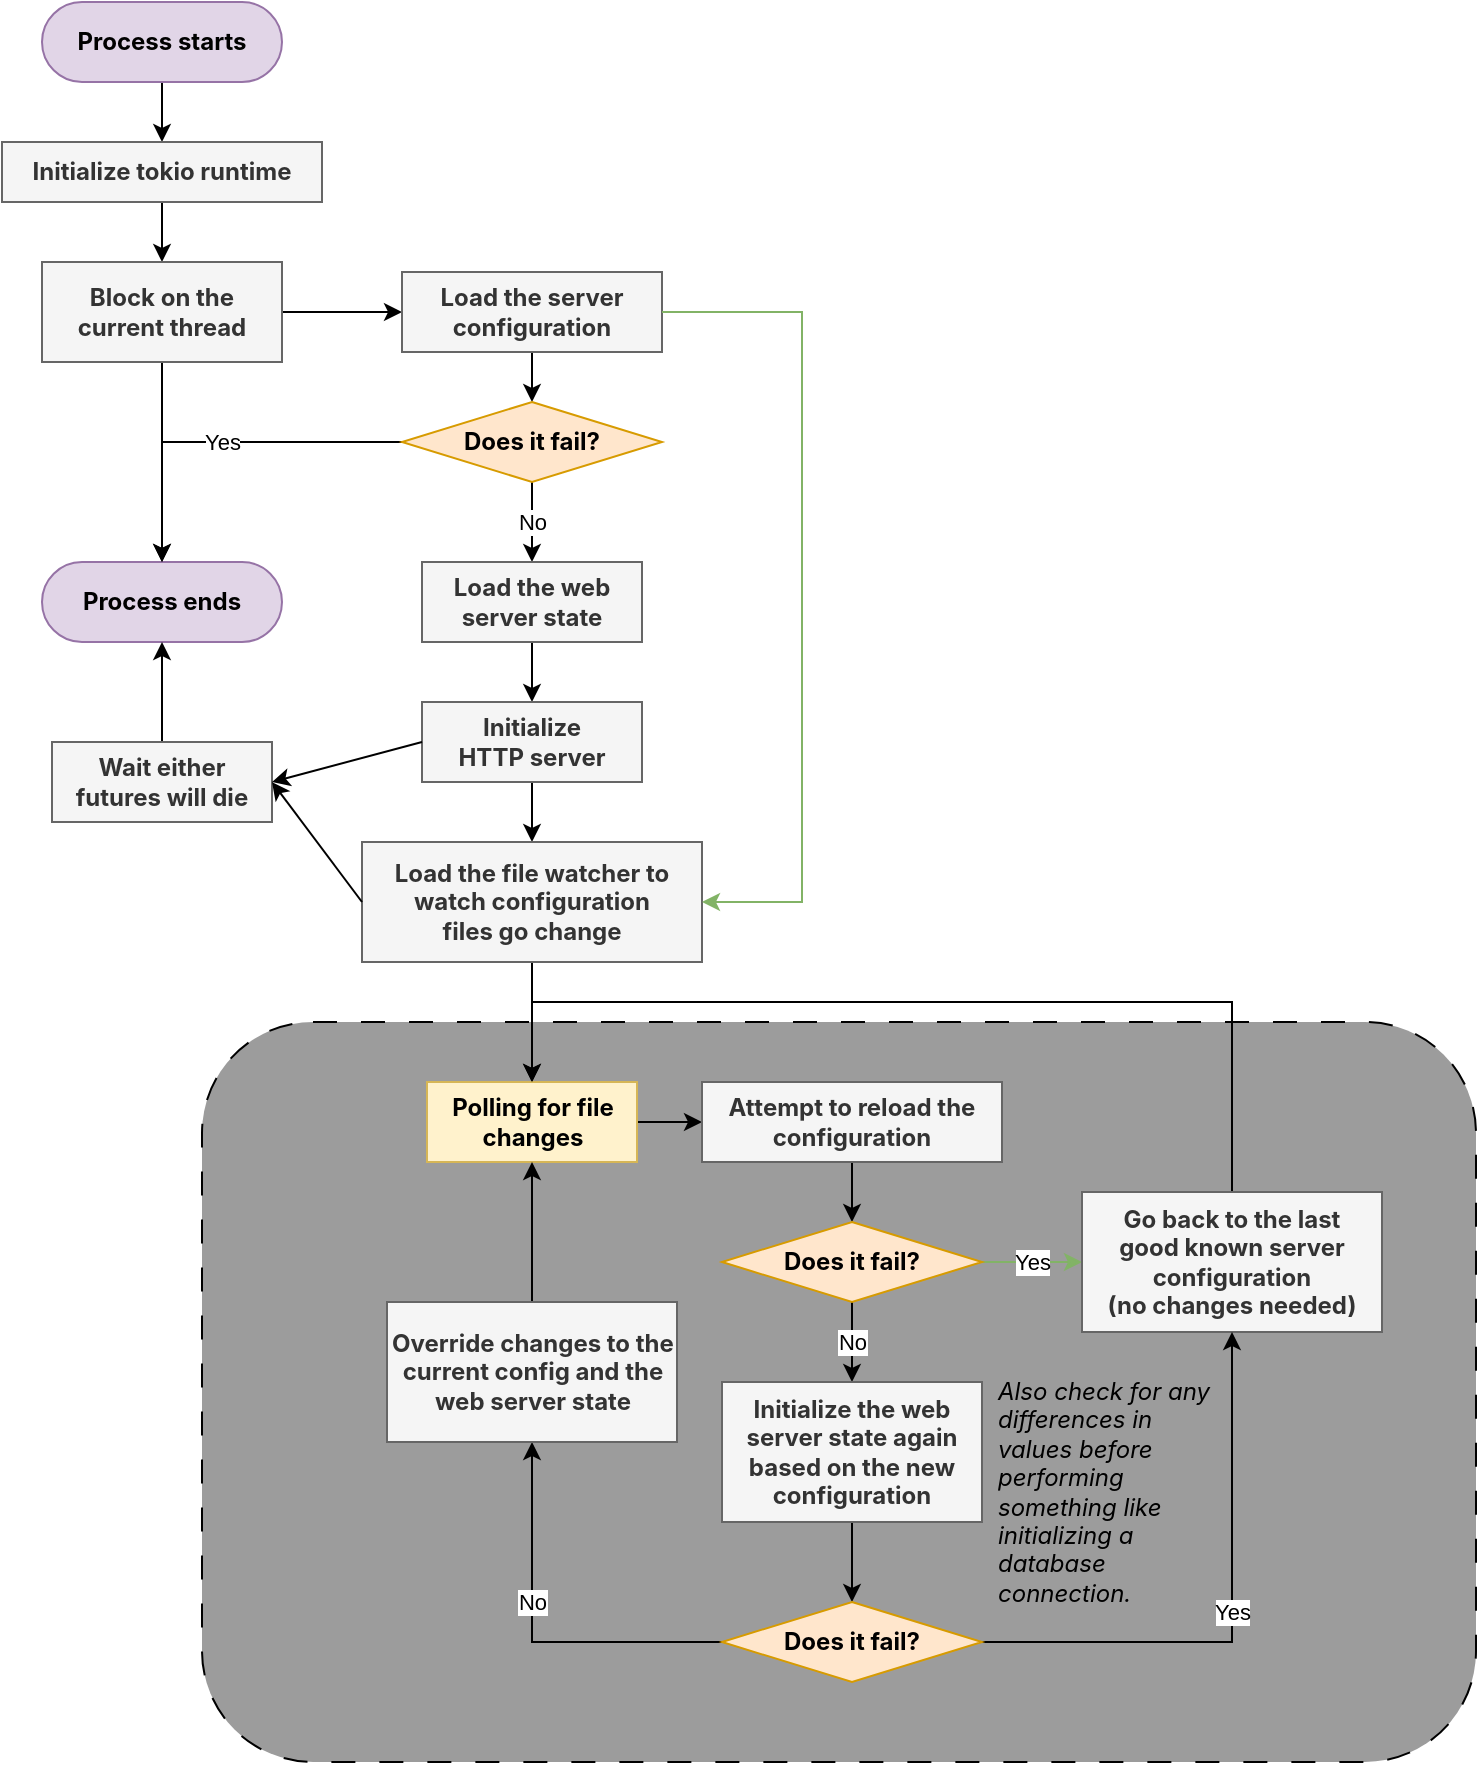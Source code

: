 <mxfile version="21.7.5" type="device">
  <diagram name="Page-1" id="f6jfhzUsneAoFCPYi3nQ">
    <mxGraphModel dx="724" dy="428" grid="1" gridSize="10" guides="1" tooltips="1" connect="1" arrows="1" fold="1" page="1" pageScale="1" pageWidth="850" pageHeight="1100" math="0" shadow="0">
      <root>
        <mxCell id="0" />
        <mxCell id="1" parent="0" />
        <mxCell id="-T557ddgfVeO_1EBiRb3-45" value="" style="rounded=1;whiteSpace=wrap;html=1;fillColor=#9C9C9C;dashed=1;dashPattern=12 12;" vertex="1" parent="1">
          <mxGeometry x="130" y="550" width="637" height="370" as="geometry" />
        </mxCell>
        <mxCell id="-T557ddgfVeO_1EBiRb3-5" style="edgeStyle=orthogonalEdgeStyle;rounded=0;orthogonalLoop=1;jettySize=auto;html=1;entryX=0.5;entryY=0;entryDx=0;entryDy=0;" edge="1" parent="1" source="-T557ddgfVeO_1EBiRb3-1" target="-T557ddgfVeO_1EBiRb3-4">
          <mxGeometry relative="1" as="geometry" />
        </mxCell>
        <mxCell id="-T557ddgfVeO_1EBiRb3-1" value="&lt;b&gt;Process starts&lt;/b&gt;" style="rounded=1;whiteSpace=wrap;html=1;fillColor=#e1d5e7;strokeColor=#9673a6;fontColor=#000000;arcSize=50;fontFamily=Inter;" vertex="1" parent="1">
          <mxGeometry x="50" y="40" width="120" height="40" as="geometry" />
        </mxCell>
        <mxCell id="-T557ddgfVeO_1EBiRb3-3" value="&lt;b&gt;Process ends&lt;/b&gt;" style="rounded=1;whiteSpace=wrap;html=1;fillColor=#e1d5e7;strokeColor=#9673a6;fontColor=#000000;arcSize=50;fontFamily=Inter;" vertex="1" parent="1">
          <mxGeometry x="50" y="320" width="120" height="40" as="geometry" />
        </mxCell>
        <mxCell id="-T557ddgfVeO_1EBiRb3-7" style="edgeStyle=orthogonalEdgeStyle;rounded=0;orthogonalLoop=1;jettySize=auto;html=1;entryX=0.5;entryY=0;entryDx=0;entryDy=0;" edge="1" parent="1" source="-T557ddgfVeO_1EBiRb3-4" target="-T557ddgfVeO_1EBiRb3-6">
          <mxGeometry relative="1" as="geometry" />
        </mxCell>
        <mxCell id="-T557ddgfVeO_1EBiRb3-4" value="Initialize tokio runtime" style="rounded=0;whiteSpace=wrap;html=1;fillColor=#f5f5f5;fontColor=#333333;strokeColor=#666666;fontFamily=Inter;fontStyle=1" vertex="1" parent="1">
          <mxGeometry x="30" y="110" width="160" height="30" as="geometry" />
        </mxCell>
        <mxCell id="-T557ddgfVeO_1EBiRb3-8" style="edgeStyle=orthogonalEdgeStyle;rounded=0;orthogonalLoop=1;jettySize=auto;html=1;entryX=0.5;entryY=0;entryDx=0;entryDy=0;" edge="1" parent="1" source="-T557ddgfVeO_1EBiRb3-6" target="-T557ddgfVeO_1EBiRb3-3">
          <mxGeometry relative="1" as="geometry" />
        </mxCell>
        <mxCell id="-T557ddgfVeO_1EBiRb3-10" style="edgeStyle=orthogonalEdgeStyle;rounded=0;orthogonalLoop=1;jettySize=auto;html=1;entryX=0;entryY=0.5;entryDx=0;entryDy=0;" edge="1" parent="1" source="-T557ddgfVeO_1EBiRb3-6" target="-T557ddgfVeO_1EBiRb3-9">
          <mxGeometry relative="1" as="geometry" />
        </mxCell>
        <mxCell id="-T557ddgfVeO_1EBiRb3-6" value="Block on the current thread" style="rounded=0;whiteSpace=wrap;html=1;fillColor=#f5f5f5;fontColor=#333333;strokeColor=#666666;fontFamily=Inter;fontStyle=1" vertex="1" parent="1">
          <mxGeometry x="50" y="170" width="120" height="50" as="geometry" />
        </mxCell>
        <mxCell id="-T557ddgfVeO_1EBiRb3-13" style="edgeStyle=orthogonalEdgeStyle;rounded=0;orthogonalLoop=1;jettySize=auto;html=1;entryX=0.5;entryY=0;entryDx=0;entryDy=0;" edge="1" parent="1" source="-T557ddgfVeO_1EBiRb3-9" target="-T557ddgfVeO_1EBiRb3-11">
          <mxGeometry relative="1" as="geometry" />
        </mxCell>
        <mxCell id="-T557ddgfVeO_1EBiRb3-9" value="Load the server configuration" style="rounded=0;whiteSpace=wrap;html=1;fillColor=#f5f5f5;fontColor=#333333;strokeColor=#666666;fontFamily=Inter;fontStyle=1" vertex="1" parent="1">
          <mxGeometry x="230" y="175" width="130" height="40" as="geometry" />
        </mxCell>
        <mxCell id="-T557ddgfVeO_1EBiRb3-12" value="Yes" style="edgeStyle=orthogonalEdgeStyle;rounded=0;orthogonalLoop=1;jettySize=auto;html=1;entryX=0.5;entryY=0;entryDx=0;entryDy=0;" edge="1" parent="1" source="-T557ddgfVeO_1EBiRb3-11" target="-T557ddgfVeO_1EBiRb3-3">
          <mxGeometry relative="1" as="geometry" />
        </mxCell>
        <mxCell id="-T557ddgfVeO_1EBiRb3-15" value="No" style="edgeStyle=orthogonalEdgeStyle;rounded=0;orthogonalLoop=1;jettySize=auto;html=1;entryX=0.5;entryY=0;entryDx=0;entryDy=0;" edge="1" parent="1" source="-T557ddgfVeO_1EBiRb3-11" target="-T557ddgfVeO_1EBiRb3-14">
          <mxGeometry relative="1" as="geometry" />
        </mxCell>
        <mxCell id="-T557ddgfVeO_1EBiRb3-11" value="Does it fail?" style="rhombus;whiteSpace=wrap;html=1;fontFamily=Inter;fontStyle=1;fillColor=#ffe6cc;strokeColor=#d79b00;" vertex="1" parent="1">
          <mxGeometry x="230" y="240" width="130" height="40" as="geometry" />
        </mxCell>
        <mxCell id="-T557ddgfVeO_1EBiRb3-18" style="edgeStyle=orthogonalEdgeStyle;rounded=0;orthogonalLoop=1;jettySize=auto;html=1;entryX=0.5;entryY=0;entryDx=0;entryDy=0;" edge="1" parent="1" source="-T557ddgfVeO_1EBiRb3-14" target="-T557ddgfVeO_1EBiRb3-17">
          <mxGeometry relative="1" as="geometry" />
        </mxCell>
        <mxCell id="-T557ddgfVeO_1EBiRb3-14" value="Load the web server state" style="rounded=0;whiteSpace=wrap;html=1;fillColor=#f5f5f5;fontColor=#333333;strokeColor=#666666;fontFamily=Inter;fontStyle=1" vertex="1" parent="1">
          <mxGeometry x="240" y="320" width="110" height="40" as="geometry" />
        </mxCell>
        <mxCell id="-T557ddgfVeO_1EBiRb3-21" style="edgeStyle=orthogonalEdgeStyle;rounded=0;orthogonalLoop=1;jettySize=auto;html=1;entryX=0.5;entryY=0;entryDx=0;entryDy=0;" edge="1" parent="1" source="-T557ddgfVeO_1EBiRb3-17" target="-T557ddgfVeO_1EBiRb3-20">
          <mxGeometry relative="1" as="geometry" />
        </mxCell>
        <mxCell id="-T557ddgfVeO_1EBiRb3-17" value="Initialize&lt;br&gt;HTTP server" style="rounded=0;whiteSpace=wrap;html=1;fillColor=#f5f5f5;fontColor=#333333;strokeColor=#666666;fontFamily=Inter;fontStyle=1" vertex="1" parent="1">
          <mxGeometry x="240" y="390" width="110" height="40" as="geometry" />
        </mxCell>
        <mxCell id="-T557ddgfVeO_1EBiRb3-25" style="edgeStyle=orthogonalEdgeStyle;rounded=0;orthogonalLoop=1;jettySize=auto;html=1;entryX=0.5;entryY=1;entryDx=0;entryDy=0;" edge="1" parent="1" source="-T557ddgfVeO_1EBiRb3-19" target="-T557ddgfVeO_1EBiRb3-3">
          <mxGeometry relative="1" as="geometry" />
        </mxCell>
        <mxCell id="-T557ddgfVeO_1EBiRb3-19" value="Wait either futures will die" style="rounded=0;whiteSpace=wrap;html=1;fillColor=#f5f5f5;fontColor=#333333;strokeColor=#666666;fontFamily=Inter;fontStyle=1" vertex="1" parent="1">
          <mxGeometry x="55" y="410" width="110" height="40" as="geometry" />
        </mxCell>
        <mxCell id="-T557ddgfVeO_1EBiRb3-28" style="edgeStyle=orthogonalEdgeStyle;rounded=0;orthogonalLoop=1;jettySize=auto;html=1;entryX=0.5;entryY=0;entryDx=0;entryDy=0;" edge="1" parent="1" source="-T557ddgfVeO_1EBiRb3-20" target="-T557ddgfVeO_1EBiRb3-27">
          <mxGeometry relative="1" as="geometry" />
        </mxCell>
        <mxCell id="-T557ddgfVeO_1EBiRb3-20" value="Load the file watcher to watch configuration&lt;br&gt;files go change" style="rounded=0;whiteSpace=wrap;html=1;fillColor=#f5f5f5;fontColor=#333333;strokeColor=#666666;fontFamily=Inter;fontStyle=1" vertex="1" parent="1">
          <mxGeometry x="210" y="460" width="170" height="60" as="geometry" />
        </mxCell>
        <mxCell id="-T557ddgfVeO_1EBiRb3-22" value="" style="endArrow=classic;html=1;rounded=0;exitX=0;exitY=0.5;exitDx=0;exitDy=0;entryX=1;entryY=0.5;entryDx=0;entryDy=0;" edge="1" parent="1" source="-T557ddgfVeO_1EBiRb3-17" target="-T557ddgfVeO_1EBiRb3-19">
          <mxGeometry width="50" height="50" relative="1" as="geometry">
            <mxPoint x="420" y="410" as="sourcePoint" />
            <mxPoint x="470" y="360" as="targetPoint" />
          </mxGeometry>
        </mxCell>
        <mxCell id="-T557ddgfVeO_1EBiRb3-23" value="" style="endArrow=classic;html=1;rounded=0;entryX=1;entryY=0.5;entryDx=0;entryDy=0;exitX=0;exitY=0.5;exitDx=0;exitDy=0;" edge="1" parent="1" source="-T557ddgfVeO_1EBiRb3-20" target="-T557ddgfVeO_1EBiRb3-19">
          <mxGeometry width="50" height="50" relative="1" as="geometry">
            <mxPoint x="380" y="490" as="sourcePoint" />
            <mxPoint x="435" y="430" as="targetPoint" />
          </mxGeometry>
        </mxCell>
        <mxCell id="-T557ddgfVeO_1EBiRb3-26" value="" style="endArrow=classic;html=1;rounded=0;exitX=1;exitY=0.5;exitDx=0;exitDy=0;entryX=1;entryY=0.5;entryDx=0;entryDy=0;fillColor=#d5e8d4;strokeColor=#82b366;" edge="1" parent="1" source="-T557ddgfVeO_1EBiRb3-9" target="-T557ddgfVeO_1EBiRb3-20">
          <mxGeometry width="50" height="50" relative="1" as="geometry">
            <mxPoint x="410" y="250" as="sourcePoint" />
            <mxPoint x="460" y="200" as="targetPoint" />
            <Array as="points">
              <mxPoint x="430" y="195" />
              <mxPoint x="430" y="490" />
            </Array>
          </mxGeometry>
        </mxCell>
        <mxCell id="-T557ddgfVeO_1EBiRb3-30" style="edgeStyle=orthogonalEdgeStyle;rounded=0;orthogonalLoop=1;jettySize=auto;html=1;entryX=0;entryY=0.5;entryDx=0;entryDy=0;" edge="1" parent="1" source="-T557ddgfVeO_1EBiRb3-27" target="-T557ddgfVeO_1EBiRb3-29">
          <mxGeometry relative="1" as="geometry" />
        </mxCell>
        <mxCell id="-T557ddgfVeO_1EBiRb3-27" value="Polling for file changes" style="rounded=0;whiteSpace=wrap;html=1;fillColor=#fff2cc;strokeColor=#d6b656;fontFamily=Inter;fontStyle=1" vertex="1" parent="1">
          <mxGeometry x="242.5" y="580" width="105" height="40" as="geometry" />
        </mxCell>
        <mxCell id="-T557ddgfVeO_1EBiRb3-32" style="edgeStyle=orthogonalEdgeStyle;rounded=0;orthogonalLoop=1;jettySize=auto;html=1;entryX=0.5;entryY=0;entryDx=0;entryDy=0;" edge="1" parent="1" source="-T557ddgfVeO_1EBiRb3-29" target="-T557ddgfVeO_1EBiRb3-31">
          <mxGeometry relative="1" as="geometry" />
        </mxCell>
        <mxCell id="-T557ddgfVeO_1EBiRb3-29" value="Attempt to reload the&lt;br&gt;configuration" style="rounded=0;whiteSpace=wrap;html=1;fillColor=#f5f5f5;fontColor=#333333;strokeColor=#666666;fontFamily=Inter;fontStyle=1" vertex="1" parent="1">
          <mxGeometry x="380" y="580" width="150" height="40" as="geometry" />
        </mxCell>
        <mxCell id="-T557ddgfVeO_1EBiRb3-34" value="Yes" style="edgeStyle=orthogonalEdgeStyle;rounded=0;orthogonalLoop=1;jettySize=auto;html=1;entryX=0;entryY=0.5;entryDx=0;entryDy=0;fillColor=#d5e8d4;strokeColor=#82b366;" edge="1" parent="1" source="-T557ddgfVeO_1EBiRb3-31" target="-T557ddgfVeO_1EBiRb3-33">
          <mxGeometry relative="1" as="geometry" />
        </mxCell>
        <mxCell id="-T557ddgfVeO_1EBiRb3-37" value="No" style="edgeStyle=orthogonalEdgeStyle;rounded=0;orthogonalLoop=1;jettySize=auto;html=1;entryX=0.5;entryY=0;entryDx=0;entryDy=0;" edge="1" parent="1" source="-T557ddgfVeO_1EBiRb3-31" target="-T557ddgfVeO_1EBiRb3-36">
          <mxGeometry relative="1" as="geometry" />
        </mxCell>
        <mxCell id="-T557ddgfVeO_1EBiRb3-31" value="Does it fail?" style="rhombus;whiteSpace=wrap;html=1;fontFamily=Inter;fontStyle=1;fillColor=#ffe6cc;strokeColor=#d79b00;" vertex="1" parent="1">
          <mxGeometry x="390" y="650" width="130" height="40" as="geometry" />
        </mxCell>
        <mxCell id="-T557ddgfVeO_1EBiRb3-35" style="edgeStyle=orthogonalEdgeStyle;rounded=0;orthogonalLoop=1;jettySize=auto;html=1;entryX=0.5;entryY=0;entryDx=0;entryDy=0;" edge="1" parent="1" source="-T557ddgfVeO_1EBiRb3-33" target="-T557ddgfVeO_1EBiRb3-27">
          <mxGeometry relative="1" as="geometry">
            <Array as="points">
              <mxPoint x="645" y="540" />
              <mxPoint x="295" y="540" />
            </Array>
          </mxGeometry>
        </mxCell>
        <mxCell id="-T557ddgfVeO_1EBiRb3-33" value="Go back to the last&lt;br&gt;good known server&lt;br&gt;configuration&lt;br&gt;(no changes needed)" style="rounded=0;whiteSpace=wrap;html=1;fillColor=#f5f5f5;fontColor=#333333;strokeColor=#666666;fontFamily=Inter;fontStyle=1" vertex="1" parent="1">
          <mxGeometry x="570" y="635" width="150" height="70" as="geometry" />
        </mxCell>
        <mxCell id="-T557ddgfVeO_1EBiRb3-39" style="edgeStyle=orthogonalEdgeStyle;rounded=0;orthogonalLoop=1;jettySize=auto;html=1;entryX=0.5;entryY=0;entryDx=0;entryDy=0;" edge="1" parent="1" source="-T557ddgfVeO_1EBiRb3-36" target="-T557ddgfVeO_1EBiRb3-38">
          <mxGeometry relative="1" as="geometry" />
        </mxCell>
        <mxCell id="-T557ddgfVeO_1EBiRb3-36" value="Initialize the web&lt;br&gt;server state again&lt;br&gt;based on the new&lt;br&gt;configuration" style="rounded=0;whiteSpace=wrap;html=1;fillColor=#f5f5f5;fontColor=#333333;strokeColor=#666666;fontFamily=Inter;fontStyle=1" vertex="1" parent="1">
          <mxGeometry x="390" y="730" width="130" height="70" as="geometry" />
        </mxCell>
        <mxCell id="-T557ddgfVeO_1EBiRb3-41" value="Yes" style="edgeStyle=orthogonalEdgeStyle;rounded=0;orthogonalLoop=1;jettySize=auto;html=1;entryX=0.5;entryY=1;entryDx=0;entryDy=0;" edge="1" parent="1" source="-T557ddgfVeO_1EBiRb3-38" target="-T557ddgfVeO_1EBiRb3-33">
          <mxGeometry relative="1" as="geometry" />
        </mxCell>
        <mxCell id="-T557ddgfVeO_1EBiRb3-43" value="No" style="edgeStyle=orthogonalEdgeStyle;rounded=0;orthogonalLoop=1;jettySize=auto;html=1;entryX=0.5;entryY=1;entryDx=0;entryDy=0;" edge="1" parent="1" source="-T557ddgfVeO_1EBiRb3-38" target="-T557ddgfVeO_1EBiRb3-42">
          <mxGeometry x="0.179" relative="1" as="geometry">
            <mxPoint as="offset" />
          </mxGeometry>
        </mxCell>
        <mxCell id="-T557ddgfVeO_1EBiRb3-38" value="Does it fail?" style="rhombus;whiteSpace=wrap;html=1;fontFamily=Inter;fontStyle=1;fillColor=#ffe6cc;strokeColor=#d79b00;" vertex="1" parent="1">
          <mxGeometry x="390" y="840" width="130" height="40" as="geometry" />
        </mxCell>
        <mxCell id="-T557ddgfVeO_1EBiRb3-40" value="Also check for any differences in values before performing something like initializing a database connection." style="text;html=1;strokeColor=none;fillColor=#9C9C9C;align=left;verticalAlign=middle;whiteSpace=wrap;rounded=0;fontStyle=2;fontFamily=Inter;" vertex="1" parent="1">
          <mxGeometry x="526" y="750" width="110" height="70" as="geometry" />
        </mxCell>
        <mxCell id="-T557ddgfVeO_1EBiRb3-44" style="edgeStyle=orthogonalEdgeStyle;rounded=0;orthogonalLoop=1;jettySize=auto;html=1;entryX=0.5;entryY=1;entryDx=0;entryDy=0;" edge="1" parent="1" source="-T557ddgfVeO_1EBiRb3-42" target="-T557ddgfVeO_1EBiRb3-27">
          <mxGeometry relative="1" as="geometry" />
        </mxCell>
        <mxCell id="-T557ddgfVeO_1EBiRb3-42" value="Override changes to the current config and the web server state" style="rounded=0;whiteSpace=wrap;html=1;fillColor=#f5f5f5;fontColor=#333333;strokeColor=#666666;fontFamily=Inter;fontStyle=1" vertex="1" parent="1">
          <mxGeometry x="222.5" y="690" width="145" height="70" as="geometry" />
        </mxCell>
      </root>
    </mxGraphModel>
  </diagram>
</mxfile>
